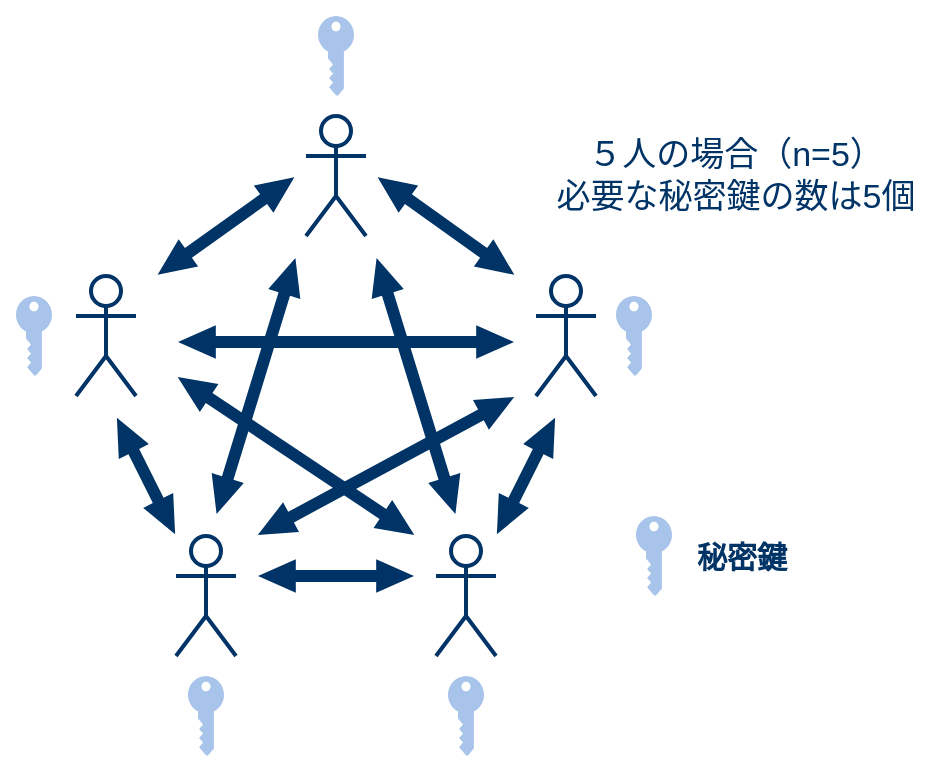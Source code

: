 <mxfile version="13.1.3">
    <diagram id="6hGFLwfOUW9BJ-s0fimq" name="Page-1">
        <mxGraphModel dx="645" dy="1000" grid="1" gridSize="10" guides="1" tooltips="1" connect="1" arrows="1" fold="1" page="1" pageScale="1" pageWidth="1169" pageHeight="827" math="0" shadow="0">
            <root>
                <mxCell id="0"/>
                <mxCell id="1" parent="0"/>
                <mxCell id="2" value="" style="shape=umlActor;verticalLabelPosition=bottom;labelBackgroundColor=#ffffff;verticalAlign=top;html=1;outlineConnect=0;strokeColor=#003366;strokeWidth=2;" parent="1" vertex="1">
                    <mxGeometry x="170" y="300" width="30" height="60" as="geometry"/>
                </mxCell>
                <mxCell id="73" value="" style="shape=umlActor;verticalLabelPosition=bottom;labelBackgroundColor=#ffffff;verticalAlign=top;html=1;outlineConnect=0;strokeColor=#003366;strokeWidth=2;" parent="1" vertex="1">
                    <mxGeometry x="400" y="300" width="30" height="60" as="geometry"/>
                </mxCell>
                <mxCell id="74" value="" style="shape=umlActor;verticalLabelPosition=bottom;labelBackgroundColor=#ffffff;verticalAlign=top;html=1;outlineConnect=0;strokeColor=#003366;strokeWidth=2;" parent="1" vertex="1">
                    <mxGeometry x="285" y="220" width="30" height="60" as="geometry"/>
                </mxCell>
                <mxCell id="88" style="edgeStyle=orthogonalEdgeStyle;rounded=0;orthogonalLoop=1;jettySize=auto;html=1;shadow=0;targetPerimeterSpacing=0;strokeWidth=2;comic=0;jumpStyle=none;shape=flexArrow;width=5;endSize=5.636;endWidth=8.783;strokeColor=none;fillColor=#003366;startArrow=block;startWidth=8.783;startSize=5.636;" parent="1" edge="1">
                    <mxGeometry relative="1" as="geometry">
                        <mxPoint x="260" y="450" as="sourcePoint"/>
                        <mxPoint x="340" y="450" as="targetPoint"/>
                    </mxGeometry>
                </mxCell>
                <mxCell id="76" value="" style="shape=umlActor;verticalLabelPosition=bottom;labelBackgroundColor=#ffffff;verticalAlign=top;html=1;outlineConnect=0;strokeColor=#003366;strokeWidth=2;" parent="1" vertex="1">
                    <mxGeometry x="220" y="430" width="30" height="60" as="geometry"/>
                </mxCell>
                <mxCell id="77" value="" style="shape=umlActor;verticalLabelPosition=bottom;labelBackgroundColor=#ffffff;verticalAlign=top;html=1;outlineConnect=0;strokeColor=#003366;strokeWidth=2;" parent="1" vertex="1">
                    <mxGeometry x="350" y="430" width="30" height="60" as="geometry"/>
                </mxCell>
                <mxCell id="94" style="rounded=0;orthogonalLoop=1;jettySize=auto;html=1;shadow=0;targetPerimeterSpacing=0;strokeWidth=2;comic=0;jumpStyle=none;shape=flexArrow;width=5;endSize=5.636;endWidth=8.783;strokeColor=none;fillColor=#003366;startArrow=block;startWidth=8.783;startSize=5.636;" parent="1" edge="1">
                    <mxGeometry relative="1" as="geometry">
                        <mxPoint x="210" y="300" as="sourcePoint"/>
                        <mxPoint x="280" y="250" as="targetPoint"/>
                    </mxGeometry>
                </mxCell>
                <mxCell id="95" style="rounded=0;orthogonalLoop=1;jettySize=auto;html=1;shadow=0;targetPerimeterSpacing=0;strokeWidth=2;comic=0;jumpStyle=none;shape=flexArrow;width=5;endSize=5.636;endWidth=8.783;strokeColor=none;fillColor=#003366;startArrow=block;startWidth=8.783;startSize=5.636;" parent="1" edge="1">
                    <mxGeometry relative="1" as="geometry">
                        <mxPoint x="380" y="430" as="sourcePoint"/>
                        <mxPoint x="410" y="370" as="targetPoint"/>
                    </mxGeometry>
                </mxCell>
                <mxCell id="96" style="rounded=0;orthogonalLoop=1;jettySize=auto;html=1;shadow=0;targetPerimeterSpacing=0;strokeWidth=2;comic=0;jumpStyle=none;shape=flexArrow;width=5;endSize=5.636;endWidth=8.783;strokeColor=none;fillColor=#003366;startArrow=block;startWidth=8.783;startSize=5.636;" parent="1" source="76" edge="1">
                    <mxGeometry relative="1" as="geometry">
                        <mxPoint x="210" y="450" as="sourcePoint"/>
                        <mxPoint x="190" y="370" as="targetPoint"/>
                    </mxGeometry>
                </mxCell>
                <mxCell id="97" style="rounded=0;orthogonalLoop=1;jettySize=auto;html=1;shadow=0;targetPerimeterSpacing=0;strokeWidth=2;comic=0;jumpStyle=none;shape=flexArrow;width=5;endSize=5.636;endWidth=8.783;strokeColor=none;fillColor=#003366;startArrow=block;startWidth=8.783;startSize=5.636;" parent="1" edge="1">
                    <mxGeometry relative="1" as="geometry">
                        <mxPoint x="320" y="250" as="sourcePoint"/>
                        <mxPoint x="390" y="300" as="targetPoint"/>
                    </mxGeometry>
                </mxCell>
                <mxCell id="98" style="rounded=0;orthogonalLoop=1;jettySize=auto;html=1;shadow=0;targetPerimeterSpacing=0;strokeWidth=2;comic=0;jumpStyle=none;shape=flexArrow;width=5;endSize=5.636;endWidth=8.783;strokeColor=none;fillColor=#003366;startArrow=block;startWidth=8.783;startSize=5.636;" parent="1" edge="1">
                    <mxGeometry relative="1" as="geometry">
                        <mxPoint x="320" y="290" as="sourcePoint"/>
                        <mxPoint x="360" y="420" as="targetPoint"/>
                    </mxGeometry>
                </mxCell>
                <mxCell id="99" style="rounded=0;orthogonalLoop=1;jettySize=auto;html=1;shadow=0;targetPerimeterSpacing=0;strokeWidth=2;comic=0;jumpStyle=none;shape=flexArrow;width=5;endSize=5.636;endWidth=8.783;strokeColor=none;fillColor=#003366;startArrow=block;startWidth=8.783;startSize=5.636;" parent="1" edge="1">
                    <mxGeometry relative="1" as="geometry">
                        <mxPoint x="280" y="290" as="sourcePoint"/>
                        <mxPoint x="240" y="420" as="targetPoint"/>
                    </mxGeometry>
                </mxCell>
                <mxCell id="100" style="rounded=0;orthogonalLoop=1;jettySize=auto;html=1;shadow=0;targetPerimeterSpacing=0;strokeWidth=2;comic=0;jumpStyle=none;shape=flexArrow;width=5;endSize=5.636;endWidth=8.783;strokeColor=none;fillColor=#003366;startArrow=block;startWidth=8.783;startSize=5.636;" parent="1" edge="1">
                    <mxGeometry relative="1" as="geometry">
                        <mxPoint x="220" y="350" as="sourcePoint"/>
                        <mxPoint x="340" y="430" as="targetPoint"/>
                    </mxGeometry>
                </mxCell>
                <mxCell id="101" style="rounded=0;orthogonalLoop=1;jettySize=auto;html=1;shadow=0;targetPerimeterSpacing=0;strokeWidth=2;comic=0;jumpStyle=none;shape=flexArrow;width=5;endSize=5.636;endWidth=8.783;strokeColor=none;fillColor=#003366;startArrow=block;startWidth=8.783;startSize=5.636;" parent="1" edge="1">
                    <mxGeometry relative="1" as="geometry">
                        <mxPoint x="220" y="333" as="sourcePoint"/>
                        <mxPoint x="390" y="333" as="targetPoint"/>
                    </mxGeometry>
                </mxCell>
                <mxCell id="102" style="rounded=0;orthogonalLoop=1;jettySize=auto;html=1;shadow=0;targetPerimeterSpacing=0;strokeWidth=2;comic=0;jumpStyle=none;shape=flexArrow;width=5;endSize=5.636;endWidth=8.783;strokeColor=none;fillColor=#003366;startArrow=block;startWidth=8.783;startSize=5.636;" parent="1" edge="1">
                    <mxGeometry relative="1" as="geometry">
                        <mxPoint x="260" y="430" as="sourcePoint"/>
                        <mxPoint x="390" y="360" as="targetPoint"/>
                    </mxGeometry>
                </mxCell>
                <mxCell id="126" value="&lt;font color=&quot;#003366&quot;&gt;&lt;span style=&quot;font-size: 17px&quot;&gt;５人の場合（n=5）&lt;br&gt;必要な秘密鍵の数は5個&lt;br&gt;&lt;/span&gt;&lt;/font&gt;" style="text;html=1;strokeColor=none;fillColor=none;align=center;verticalAlign=middle;whiteSpace=wrap;rounded=0;dashed=1;" parent="1" vertex="1">
                    <mxGeometry x="400" y="233" width="200" height="34" as="geometry"/>
                </mxCell>
                <mxCell id="129" value="" style="points=[[0,0.5,0],[0.24,0,0],[0.5,0.28,0],[0.995,0.475,0],[0.5,0.72,0],[0.24,1,0]];verticalLabelPosition=bottom;html=1;verticalAlign=top;aspect=fixed;align=center;pointerEvents=1;shape=mxgraph.cisco19.key;fillColor=#A9C4EB;strokeColor=#FFFFFF;direction=south;strokeWidth=15;" parent="1" vertex="1">
                    <mxGeometry x="291" y="170" width="18" height="40" as="geometry"/>
                </mxCell>
                <mxCell id="131" value="" style="points=[[0,0.5,0],[0.24,0,0],[0.5,0.28,0],[0.995,0.475,0],[0.5,0.72,0],[0.24,1,0]];verticalLabelPosition=bottom;html=1;verticalAlign=top;aspect=fixed;align=center;pointerEvents=1;shape=mxgraph.cisco19.key;fillColor=#A9C4EB;strokeColor=#FFFFFF;direction=south;strokeWidth=15;" parent="1" vertex="1">
                    <mxGeometry x="140" y="310" width="18" height="40" as="geometry"/>
                </mxCell>
                <mxCell id="135" value="" style="points=[[0,0.5,0],[0.24,0,0],[0.5,0.28,0],[0.995,0.475,0],[0.5,0.72,0],[0.24,1,0]];verticalLabelPosition=bottom;html=1;verticalAlign=top;aspect=fixed;align=center;pointerEvents=1;shape=mxgraph.cisco19.key;fillColor=#A9C4EB;strokeColor=#FFFFFF;direction=south;strokeWidth=15;" parent="1" vertex="1">
                    <mxGeometry x="226" y="500" width="18" height="40" as="geometry"/>
                </mxCell>
                <mxCell id="140" value="" style="points=[[0,0.5,0],[0.24,0,0],[0.5,0.28,0],[0.995,0.475,0],[0.5,0.72,0],[0.24,1,0]];verticalLabelPosition=bottom;html=1;verticalAlign=top;aspect=fixed;align=center;pointerEvents=1;shape=mxgraph.cisco19.key;fillColor=#A9C4EB;strokeColor=#FFFFFF;direction=south;strokeWidth=15;" parent="1" vertex="1">
                    <mxGeometry x="356" y="500" width="18" height="40" as="geometry"/>
                </mxCell>
                <mxCell id="144" value="" style="points=[[0,0.5,0],[0.24,0,0],[0.5,0.28,0],[0.995,0.475,0],[0.5,0.72,0],[0.24,1,0]];verticalLabelPosition=bottom;html=1;verticalAlign=top;aspect=fixed;align=center;pointerEvents=1;shape=mxgraph.cisco19.key;fillColor=#A9C4EB;strokeColor=#FFFFFF;direction=south;strokeWidth=15;" parent="1" vertex="1">
                    <mxGeometry x="440" y="310" width="18" height="40" as="geometry"/>
                </mxCell>
                <mxCell id="145" value="" style="points=[[0,0.5,0],[0.24,0,0],[0.5,0.28,0],[0.995,0.475,0],[0.5,0.72,0],[0.24,1,0]];verticalLabelPosition=bottom;html=1;verticalAlign=top;aspect=fixed;align=center;pointerEvents=1;shape=mxgraph.cisco19.key;fillColor=#A9C4EB;strokeColor=#FFFFFF;direction=south;strokeWidth=15;" parent="1" vertex="1">
                    <mxGeometry x="450" y="420" width="18" height="40" as="geometry"/>
                </mxCell>
                <mxCell id="146" value="&lt;font color=&quot;#003366&quot; size=&quot;1&quot;&gt;&lt;b style=&quot;font-size: 15px&quot;&gt;秘密鍵&lt;/b&gt;&lt;/font&gt;" style="text;html=1;strokeColor=none;fillColor=none;align=center;verticalAlign=middle;whiteSpace=wrap;rounded=0;dashed=1;" parent="1" vertex="1">
                    <mxGeometry x="468" y="423" width="70" height="34" as="geometry"/>
                </mxCell>
            </root>
        </mxGraphModel>
    </diagram>
</mxfile>